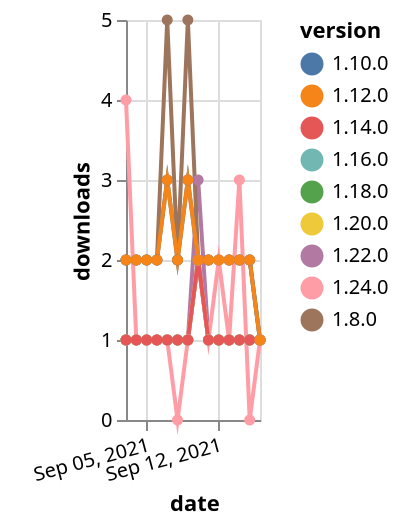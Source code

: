 {"$schema": "https://vega.github.io/schema/vega-lite/v5.json", "description": "A simple bar chart with embedded data.", "data": {"values": [{"date": "2021-09-03", "total": 189, "delta": 1, "version": "1.18.0"}, {"date": "2021-09-04", "total": 190, "delta": 1, "version": "1.18.0"}, {"date": "2021-09-05", "total": 191, "delta": 1, "version": "1.18.0"}, {"date": "2021-09-06", "total": 192, "delta": 1, "version": "1.18.0"}, {"date": "2021-09-07", "total": 193, "delta": 1, "version": "1.18.0"}, {"date": "2021-09-08", "total": 194, "delta": 1, "version": "1.18.0"}, {"date": "2021-09-09", "total": 195, "delta": 1, "version": "1.18.0"}, {"date": "2021-09-10", "total": 197, "delta": 2, "version": "1.18.0"}, {"date": "2021-09-11", "total": 198, "delta": 1, "version": "1.18.0"}, {"date": "2021-09-12", "total": 199, "delta": 1, "version": "1.18.0"}, {"date": "2021-09-13", "total": 200, "delta": 1, "version": "1.18.0"}, {"date": "2021-09-14", "total": 201, "delta": 1, "version": "1.18.0"}, {"date": "2021-09-15", "total": 202, "delta": 1, "version": "1.18.0"}, {"date": "2021-09-16", "total": 203, "delta": 1, "version": "1.18.0"}, {"date": "2021-09-03", "total": 190, "delta": 1, "version": "1.22.0"}, {"date": "2021-09-04", "total": 191, "delta": 1, "version": "1.22.0"}, {"date": "2021-09-05", "total": 192, "delta": 1, "version": "1.22.0"}, {"date": "2021-09-06", "total": 193, "delta": 1, "version": "1.22.0"}, {"date": "2021-09-07", "total": 194, "delta": 1, "version": "1.22.0"}, {"date": "2021-09-08", "total": 195, "delta": 1, "version": "1.22.0"}, {"date": "2021-09-09", "total": 196, "delta": 1, "version": "1.22.0"}, {"date": "2021-09-10", "total": 199, "delta": 3, "version": "1.22.0"}, {"date": "2021-09-11", "total": 200, "delta": 1, "version": "1.22.0"}, {"date": "2021-09-12", "total": 201, "delta": 1, "version": "1.22.0"}, {"date": "2021-09-13", "total": 202, "delta": 1, "version": "1.22.0"}, {"date": "2021-09-14", "total": 203, "delta": 1, "version": "1.22.0"}, {"date": "2021-09-15", "total": 204, "delta": 1, "version": "1.22.0"}, {"date": "2021-09-16", "total": 205, "delta": 1, "version": "1.22.0"}, {"date": "2021-09-03", "total": 3519, "delta": 2, "version": "1.8.0"}, {"date": "2021-09-04", "total": 3521, "delta": 2, "version": "1.8.0"}, {"date": "2021-09-05", "total": 3523, "delta": 2, "version": "1.8.0"}, {"date": "2021-09-06", "total": 3525, "delta": 2, "version": "1.8.0"}, {"date": "2021-09-07", "total": 3530, "delta": 5, "version": "1.8.0"}, {"date": "2021-09-08", "total": 3532, "delta": 2, "version": "1.8.0"}, {"date": "2021-09-09", "total": 3537, "delta": 5, "version": "1.8.0"}, {"date": "2021-09-10", "total": 3539, "delta": 2, "version": "1.8.0"}, {"date": "2021-09-11", "total": 3541, "delta": 2, "version": "1.8.0"}, {"date": "2021-09-12", "total": 3543, "delta": 2, "version": "1.8.0"}, {"date": "2021-09-13", "total": 3545, "delta": 2, "version": "1.8.0"}, {"date": "2021-09-14", "total": 3547, "delta": 2, "version": "1.8.0"}, {"date": "2021-09-15", "total": 3549, "delta": 2, "version": "1.8.0"}, {"date": "2021-09-16", "total": 3550, "delta": 1, "version": "1.8.0"}, {"date": "2021-09-03", "total": 2596, "delta": 2, "version": "1.10.0"}, {"date": "2021-09-04", "total": 2598, "delta": 2, "version": "1.10.0"}, {"date": "2021-09-05", "total": 2600, "delta": 2, "version": "1.10.0"}, {"date": "2021-09-06", "total": 2602, "delta": 2, "version": "1.10.0"}, {"date": "2021-09-07", "total": 2605, "delta": 3, "version": "1.10.0"}, {"date": "2021-09-08", "total": 2607, "delta": 2, "version": "1.10.0"}, {"date": "2021-09-09", "total": 2610, "delta": 3, "version": "1.10.0"}, {"date": "2021-09-10", "total": 2612, "delta": 2, "version": "1.10.0"}, {"date": "2021-09-11", "total": 2614, "delta": 2, "version": "1.10.0"}, {"date": "2021-09-12", "total": 2616, "delta": 2, "version": "1.10.0"}, {"date": "2021-09-13", "total": 2618, "delta": 2, "version": "1.10.0"}, {"date": "2021-09-14", "total": 2620, "delta": 2, "version": "1.10.0"}, {"date": "2021-09-15", "total": 2622, "delta": 2, "version": "1.10.0"}, {"date": "2021-09-16", "total": 2623, "delta": 1, "version": "1.10.0"}, {"date": "2021-09-03", "total": 168, "delta": 1, "version": "1.20.0"}, {"date": "2021-09-04", "total": 169, "delta": 1, "version": "1.20.0"}, {"date": "2021-09-05", "total": 170, "delta": 1, "version": "1.20.0"}, {"date": "2021-09-06", "total": 171, "delta": 1, "version": "1.20.0"}, {"date": "2021-09-07", "total": 172, "delta": 1, "version": "1.20.0"}, {"date": "2021-09-08", "total": 173, "delta": 1, "version": "1.20.0"}, {"date": "2021-09-09", "total": 174, "delta": 1, "version": "1.20.0"}, {"date": "2021-09-10", "total": 176, "delta": 2, "version": "1.20.0"}, {"date": "2021-09-11", "total": 177, "delta": 1, "version": "1.20.0"}, {"date": "2021-09-12", "total": 178, "delta": 1, "version": "1.20.0"}, {"date": "2021-09-13", "total": 179, "delta": 1, "version": "1.20.0"}, {"date": "2021-09-14", "total": 180, "delta": 1, "version": "1.20.0"}, {"date": "2021-09-15", "total": 181, "delta": 1, "version": "1.20.0"}, {"date": "2021-09-16", "total": 182, "delta": 1, "version": "1.20.0"}, {"date": "2021-09-03", "total": 192, "delta": 1, "version": "1.16.0"}, {"date": "2021-09-04", "total": 193, "delta": 1, "version": "1.16.0"}, {"date": "2021-09-05", "total": 194, "delta": 1, "version": "1.16.0"}, {"date": "2021-09-06", "total": 195, "delta": 1, "version": "1.16.0"}, {"date": "2021-09-07", "total": 196, "delta": 1, "version": "1.16.0"}, {"date": "2021-09-08", "total": 197, "delta": 1, "version": "1.16.0"}, {"date": "2021-09-09", "total": 198, "delta": 1, "version": "1.16.0"}, {"date": "2021-09-10", "total": 200, "delta": 2, "version": "1.16.0"}, {"date": "2021-09-11", "total": 201, "delta": 1, "version": "1.16.0"}, {"date": "2021-09-12", "total": 202, "delta": 1, "version": "1.16.0"}, {"date": "2021-09-13", "total": 203, "delta": 1, "version": "1.16.0"}, {"date": "2021-09-14", "total": 204, "delta": 1, "version": "1.16.0"}, {"date": "2021-09-15", "total": 205, "delta": 1, "version": "1.16.0"}, {"date": "2021-09-16", "total": 206, "delta": 1, "version": "1.16.0"}, {"date": "2021-09-03", "total": 117, "delta": 4, "version": "1.24.0"}, {"date": "2021-09-04", "total": 118, "delta": 1, "version": "1.24.0"}, {"date": "2021-09-05", "total": 119, "delta": 1, "version": "1.24.0"}, {"date": "2021-09-06", "total": 120, "delta": 1, "version": "1.24.0"}, {"date": "2021-09-07", "total": 121, "delta": 1, "version": "1.24.0"}, {"date": "2021-09-08", "total": 121, "delta": 0, "version": "1.24.0"}, {"date": "2021-09-09", "total": 122, "delta": 1, "version": "1.24.0"}, {"date": "2021-09-10", "total": 124, "delta": 2, "version": "1.24.0"}, {"date": "2021-09-11", "total": 125, "delta": 1, "version": "1.24.0"}, {"date": "2021-09-12", "total": 127, "delta": 2, "version": "1.24.0"}, {"date": "2021-09-13", "total": 128, "delta": 1, "version": "1.24.0"}, {"date": "2021-09-14", "total": 131, "delta": 3, "version": "1.24.0"}, {"date": "2021-09-15", "total": 131, "delta": 0, "version": "1.24.0"}, {"date": "2021-09-16", "total": 132, "delta": 1, "version": "1.24.0"}, {"date": "2021-09-03", "total": 241, "delta": 1, "version": "1.14.0"}, {"date": "2021-09-04", "total": 242, "delta": 1, "version": "1.14.0"}, {"date": "2021-09-05", "total": 243, "delta": 1, "version": "1.14.0"}, {"date": "2021-09-06", "total": 244, "delta": 1, "version": "1.14.0"}, {"date": "2021-09-07", "total": 245, "delta": 1, "version": "1.14.0"}, {"date": "2021-09-08", "total": 246, "delta": 1, "version": "1.14.0"}, {"date": "2021-09-09", "total": 247, "delta": 1, "version": "1.14.0"}, {"date": "2021-09-10", "total": 249, "delta": 2, "version": "1.14.0"}, {"date": "2021-09-11", "total": 250, "delta": 1, "version": "1.14.0"}, {"date": "2021-09-12", "total": 251, "delta": 1, "version": "1.14.0"}, {"date": "2021-09-13", "total": 252, "delta": 1, "version": "1.14.0"}, {"date": "2021-09-14", "total": 253, "delta": 1, "version": "1.14.0"}, {"date": "2021-09-15", "total": 254, "delta": 1, "version": "1.14.0"}, {"date": "2021-09-16", "total": 255, "delta": 1, "version": "1.14.0"}, {"date": "2021-09-03", "total": 2267, "delta": 2, "version": "1.12.0"}, {"date": "2021-09-04", "total": 2269, "delta": 2, "version": "1.12.0"}, {"date": "2021-09-05", "total": 2271, "delta": 2, "version": "1.12.0"}, {"date": "2021-09-06", "total": 2273, "delta": 2, "version": "1.12.0"}, {"date": "2021-09-07", "total": 2276, "delta": 3, "version": "1.12.0"}, {"date": "2021-09-08", "total": 2278, "delta": 2, "version": "1.12.0"}, {"date": "2021-09-09", "total": 2281, "delta": 3, "version": "1.12.0"}, {"date": "2021-09-10", "total": 2283, "delta": 2, "version": "1.12.0"}, {"date": "2021-09-11", "total": 2285, "delta": 2, "version": "1.12.0"}, {"date": "2021-09-12", "total": 2287, "delta": 2, "version": "1.12.0"}, {"date": "2021-09-13", "total": 2289, "delta": 2, "version": "1.12.0"}, {"date": "2021-09-14", "total": 2291, "delta": 2, "version": "1.12.0"}, {"date": "2021-09-15", "total": 2293, "delta": 2, "version": "1.12.0"}, {"date": "2021-09-16", "total": 2294, "delta": 1, "version": "1.12.0"}]}, "width": "container", "mark": {"type": "line", "point": {"filled": true}}, "encoding": {"x": {"field": "date", "type": "temporal", "timeUnit": "yearmonthdate", "title": "date", "axis": {"labelAngle": -15}}, "y": {"field": "delta", "type": "quantitative", "title": "downloads"}, "color": {"field": "version", "type": "nominal"}, "tooltip": {"field": "delta"}}}